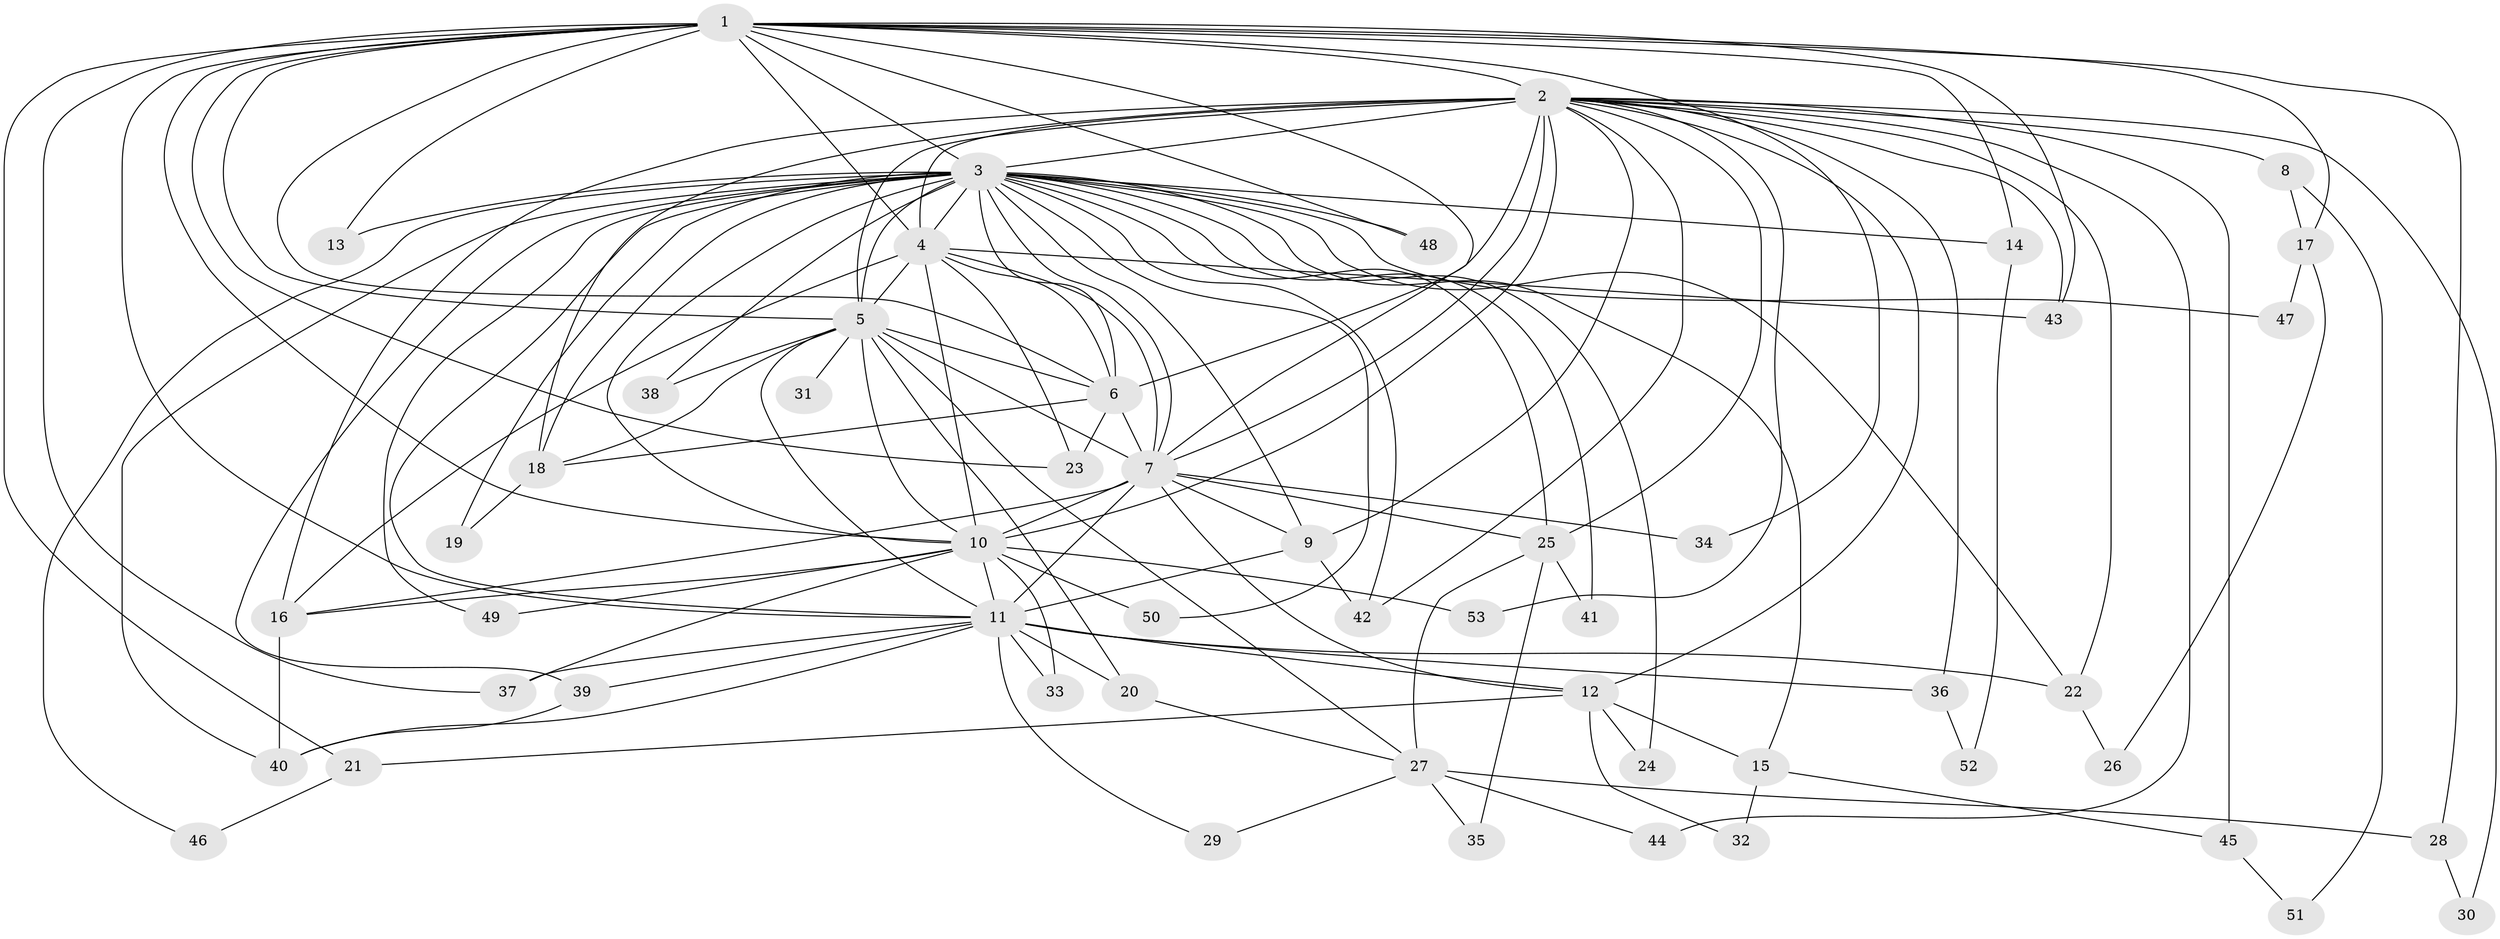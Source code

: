 // original degree distribution, {21: 0.009433962264150943, 19: 0.009433962264150943, 16: 0.018867924528301886, 22: 0.018867924528301886, 27: 0.009433962264150943, 18: 0.009433962264150943, 17: 0.009433962264150943, 32: 0.009433962264150943, 4: 0.10377358490566038, 2: 0.5283018867924528, 6: 0.02830188679245283, 5: 0.018867924528301886, 3: 0.20754716981132076, 7: 0.018867924528301886}
// Generated by graph-tools (version 1.1) at 2025/35/03/09/25 02:35:11]
// undirected, 53 vertices, 134 edges
graph export_dot {
graph [start="1"]
  node [color=gray90,style=filled];
  1;
  2;
  3;
  4;
  5;
  6;
  7;
  8;
  9;
  10;
  11;
  12;
  13;
  14;
  15;
  16;
  17;
  18;
  19;
  20;
  21;
  22;
  23;
  24;
  25;
  26;
  27;
  28;
  29;
  30;
  31;
  32;
  33;
  34;
  35;
  36;
  37;
  38;
  39;
  40;
  41;
  42;
  43;
  44;
  45;
  46;
  47;
  48;
  49;
  50;
  51;
  52;
  53;
  1 -- 2 [weight=4.0];
  1 -- 3 [weight=4.0];
  1 -- 4 [weight=2.0];
  1 -- 5 [weight=2.0];
  1 -- 6 [weight=3.0];
  1 -- 7 [weight=3.0];
  1 -- 10 [weight=3.0];
  1 -- 11 [weight=4.0];
  1 -- 13 [weight=1.0];
  1 -- 14 [weight=1.0];
  1 -- 17 [weight=1.0];
  1 -- 21 [weight=1.0];
  1 -- 23 [weight=1.0];
  1 -- 28 [weight=1.0];
  1 -- 34 [weight=2.0];
  1 -- 37 [weight=1.0];
  1 -- 43 [weight=1.0];
  1 -- 48 [weight=1.0];
  2 -- 3 [weight=5.0];
  2 -- 4 [weight=3.0];
  2 -- 5 [weight=2.0];
  2 -- 6 [weight=5.0];
  2 -- 7 [weight=3.0];
  2 -- 8 [weight=2.0];
  2 -- 9 [weight=1.0];
  2 -- 10 [weight=2.0];
  2 -- 12 [weight=1.0];
  2 -- 16 [weight=1.0];
  2 -- 18 [weight=2.0];
  2 -- 22 [weight=1.0];
  2 -- 25 [weight=1.0];
  2 -- 30 [weight=1.0];
  2 -- 36 [weight=1.0];
  2 -- 42 [weight=1.0];
  2 -- 43 [weight=1.0];
  2 -- 44 [weight=1.0];
  2 -- 45 [weight=1.0];
  2 -- 53 [weight=1.0];
  3 -- 4 [weight=2.0];
  3 -- 5 [weight=2.0];
  3 -- 6 [weight=2.0];
  3 -- 7 [weight=2.0];
  3 -- 9 [weight=1.0];
  3 -- 10 [weight=1.0];
  3 -- 11 [weight=1.0];
  3 -- 13 [weight=1.0];
  3 -- 14 [weight=1.0];
  3 -- 15 [weight=1.0];
  3 -- 18 [weight=2.0];
  3 -- 19 [weight=2.0];
  3 -- 22 [weight=1.0];
  3 -- 24 [weight=1.0];
  3 -- 25 [weight=1.0];
  3 -- 38 [weight=1.0];
  3 -- 39 [weight=1.0];
  3 -- 40 [weight=1.0];
  3 -- 41 [weight=1.0];
  3 -- 42 [weight=1.0];
  3 -- 46 [weight=1.0];
  3 -- 47 [weight=1.0];
  3 -- 48 [weight=1.0];
  3 -- 49 [weight=1.0];
  3 -- 50 [weight=1.0];
  4 -- 5 [weight=1.0];
  4 -- 6 [weight=2.0];
  4 -- 7 [weight=1.0];
  4 -- 10 [weight=12.0];
  4 -- 16 [weight=2.0];
  4 -- 23 [weight=1.0];
  4 -- 43 [weight=1.0];
  5 -- 6 [weight=2.0];
  5 -- 7 [weight=1.0];
  5 -- 10 [weight=1.0];
  5 -- 11 [weight=1.0];
  5 -- 18 [weight=1.0];
  5 -- 20 [weight=1.0];
  5 -- 27 [weight=1.0];
  5 -- 31 [weight=1.0];
  5 -- 38 [weight=1.0];
  6 -- 7 [weight=1.0];
  6 -- 18 [weight=1.0];
  6 -- 23 [weight=1.0];
  7 -- 9 [weight=2.0];
  7 -- 10 [weight=1.0];
  7 -- 11 [weight=12.0];
  7 -- 12 [weight=2.0];
  7 -- 16 [weight=1.0];
  7 -- 25 [weight=1.0];
  7 -- 34 [weight=1.0];
  8 -- 17 [weight=1.0];
  8 -- 51 [weight=1.0];
  9 -- 11 [weight=1.0];
  9 -- 42 [weight=1.0];
  10 -- 11 [weight=2.0];
  10 -- 16 [weight=1.0];
  10 -- 33 [weight=1.0];
  10 -- 37 [weight=1.0];
  10 -- 49 [weight=1.0];
  10 -- 50 [weight=1.0];
  10 -- 53 [weight=1.0];
  11 -- 12 [weight=2.0];
  11 -- 20 [weight=1.0];
  11 -- 22 [weight=1.0];
  11 -- 29 [weight=1.0];
  11 -- 33 [weight=1.0];
  11 -- 36 [weight=1.0];
  11 -- 37 [weight=1.0];
  11 -- 39 [weight=1.0];
  11 -- 40 [weight=1.0];
  12 -- 15 [weight=1.0];
  12 -- 21 [weight=1.0];
  12 -- 24 [weight=1.0];
  12 -- 32 [weight=1.0];
  14 -- 52 [weight=1.0];
  15 -- 32 [weight=1.0];
  15 -- 45 [weight=1.0];
  16 -- 40 [weight=1.0];
  17 -- 26 [weight=1.0];
  17 -- 47 [weight=1.0];
  18 -- 19 [weight=1.0];
  20 -- 27 [weight=1.0];
  21 -- 46 [weight=1.0];
  22 -- 26 [weight=1.0];
  25 -- 27 [weight=1.0];
  25 -- 35 [weight=1.0];
  25 -- 41 [weight=1.0];
  27 -- 28 [weight=1.0];
  27 -- 29 [weight=1.0];
  27 -- 35 [weight=1.0];
  27 -- 44 [weight=1.0];
  28 -- 30 [weight=1.0];
  36 -- 52 [weight=1.0];
  39 -- 40 [weight=1.0];
  45 -- 51 [weight=1.0];
}
